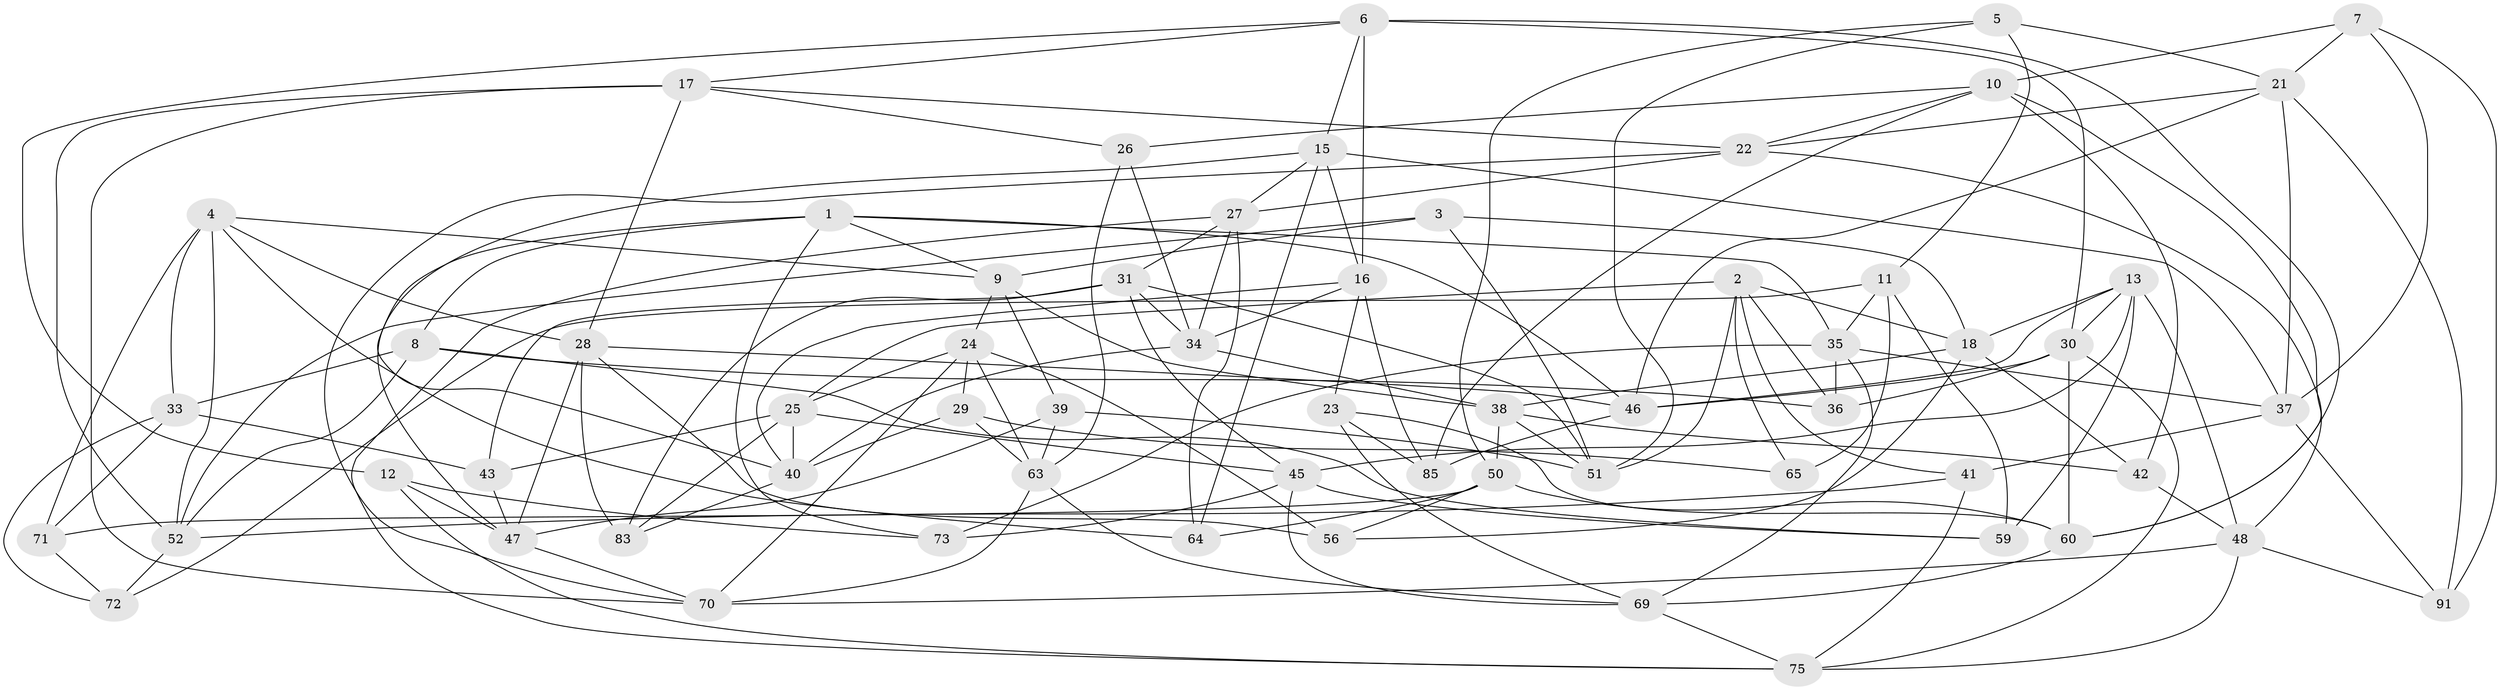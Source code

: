// original degree distribution, {4: 1.0}
// Generated by graph-tools (version 1.1) at 2025/39/02/21/25 10:39:01]
// undirected, 61 vertices, 159 edges
graph export_dot {
graph [start="1"]
  node [color=gray90,style=filled];
  1 [super="+49"];
  2 [super="+54"];
  3;
  4 [super="+77"];
  5;
  6 [super="+20"];
  7;
  8 [super="+62"];
  9 [super="+14"];
  10 [super="+61"];
  11 [super="+44"];
  12;
  13 [super="+90"];
  15 [super="+94"];
  16 [super="+53"];
  17 [super="+19"];
  18 [super="+80"];
  21 [super="+84"];
  22 [super="+88"];
  23;
  24 [super="+98"];
  25 [super="+68"];
  26;
  27 [super="+32"];
  28 [super="+67"];
  29;
  30 [super="+97"];
  31 [super="+100"];
  33 [super="+78"];
  34 [super="+99"];
  35 [super="+82"];
  36;
  37 [super="+92"];
  38 [super="+89"];
  39;
  40 [super="+74"];
  41;
  42;
  43;
  45 [super="+87"];
  46 [super="+58"];
  47 [super="+55"];
  48 [super="+66"];
  50 [super="+86"];
  51 [super="+79"];
  52 [super="+57"];
  56;
  59;
  60 [super="+93"];
  63 [super="+76"];
  64;
  65;
  69 [super="+96"];
  70 [super="+81"];
  71;
  72;
  73;
  75 [super="+95"];
  83;
  85;
  91;
  1 -- 9;
  1 -- 46;
  1 -- 73;
  1 -- 8;
  1 -- 35;
  1 -- 47;
  2 -- 41;
  2 -- 36;
  2 -- 18;
  2 -- 65;
  2 -- 51;
  2 -- 25;
  3 -- 51;
  3 -- 18;
  3 -- 9;
  3 -- 52;
  4 -- 9;
  4 -- 28;
  4 -- 64;
  4 -- 52;
  4 -- 71;
  4 -- 33;
  5 -- 11;
  5 -- 50;
  5 -- 21;
  5 -- 51;
  6 -- 15;
  6 -- 17;
  6 -- 12;
  6 -- 30;
  6 -- 60;
  6 -- 16;
  7 -- 37;
  7 -- 91;
  7 -- 10;
  7 -- 21;
  8 -- 33 [weight=2];
  8 -- 36;
  8 -- 52;
  8 -- 59;
  9 -- 24;
  9 -- 38;
  9 -- 39;
  10 -- 42;
  10 -- 26;
  10 -- 85;
  10 -- 22;
  10 -- 60;
  11 -- 72;
  11 -- 65 [weight=2];
  11 -- 59;
  11 -- 35;
  12 -- 47;
  12 -- 73;
  12 -- 75;
  13 -- 30;
  13 -- 59;
  13 -- 18;
  13 -- 48;
  13 -- 45;
  13 -- 46;
  15 -- 64;
  15 -- 40;
  15 -- 16;
  15 -- 27;
  15 -- 37;
  16 -- 85;
  16 -- 34;
  16 -- 40;
  16 -- 23;
  17 -- 26;
  17 -- 22;
  17 -- 28;
  17 -- 70;
  17 -- 52;
  18 -- 56;
  18 -- 38;
  18 -- 42;
  21 -- 46;
  21 -- 91;
  21 -- 37;
  21 -- 22;
  22 -- 27;
  22 -- 70;
  22 -- 48;
  23 -- 85;
  23 -- 69;
  23 -- 60;
  24 -- 70;
  24 -- 56;
  24 -- 29;
  24 -- 25;
  24 -- 63;
  25 -- 40;
  25 -- 43;
  25 -- 83;
  25 -- 45;
  26 -- 63;
  26 -- 34;
  27 -- 64;
  27 -- 75;
  27 -- 34;
  27 -- 31;
  28 -- 46;
  28 -- 56;
  28 -- 83;
  28 -- 47;
  29 -- 65;
  29 -- 63;
  29 -- 40;
  30 -- 36;
  30 -- 75;
  30 -- 60;
  30 -- 46;
  31 -- 43;
  31 -- 45;
  31 -- 51;
  31 -- 83;
  31 -- 34;
  33 -- 72;
  33 -- 71;
  33 -- 43;
  34 -- 40;
  34 -- 38;
  35 -- 36;
  35 -- 69;
  35 -- 73;
  35 -- 37;
  37 -- 91;
  37 -- 41;
  38 -- 51;
  38 -- 50;
  38 -- 42;
  39 -- 47;
  39 -- 63;
  39 -- 51;
  40 -- 83;
  41 -- 52;
  41 -- 75;
  42 -- 48;
  43 -- 47;
  45 -- 59;
  45 -- 73;
  45 -- 69;
  46 -- 85;
  47 -- 70;
  48 -- 75;
  48 -- 70;
  48 -- 91;
  50 -- 56;
  50 -- 64;
  50 -- 71;
  50 -- 60;
  52 -- 72;
  60 -- 69;
  63 -- 69;
  63 -- 70;
  69 -- 75;
  71 -- 72;
}
